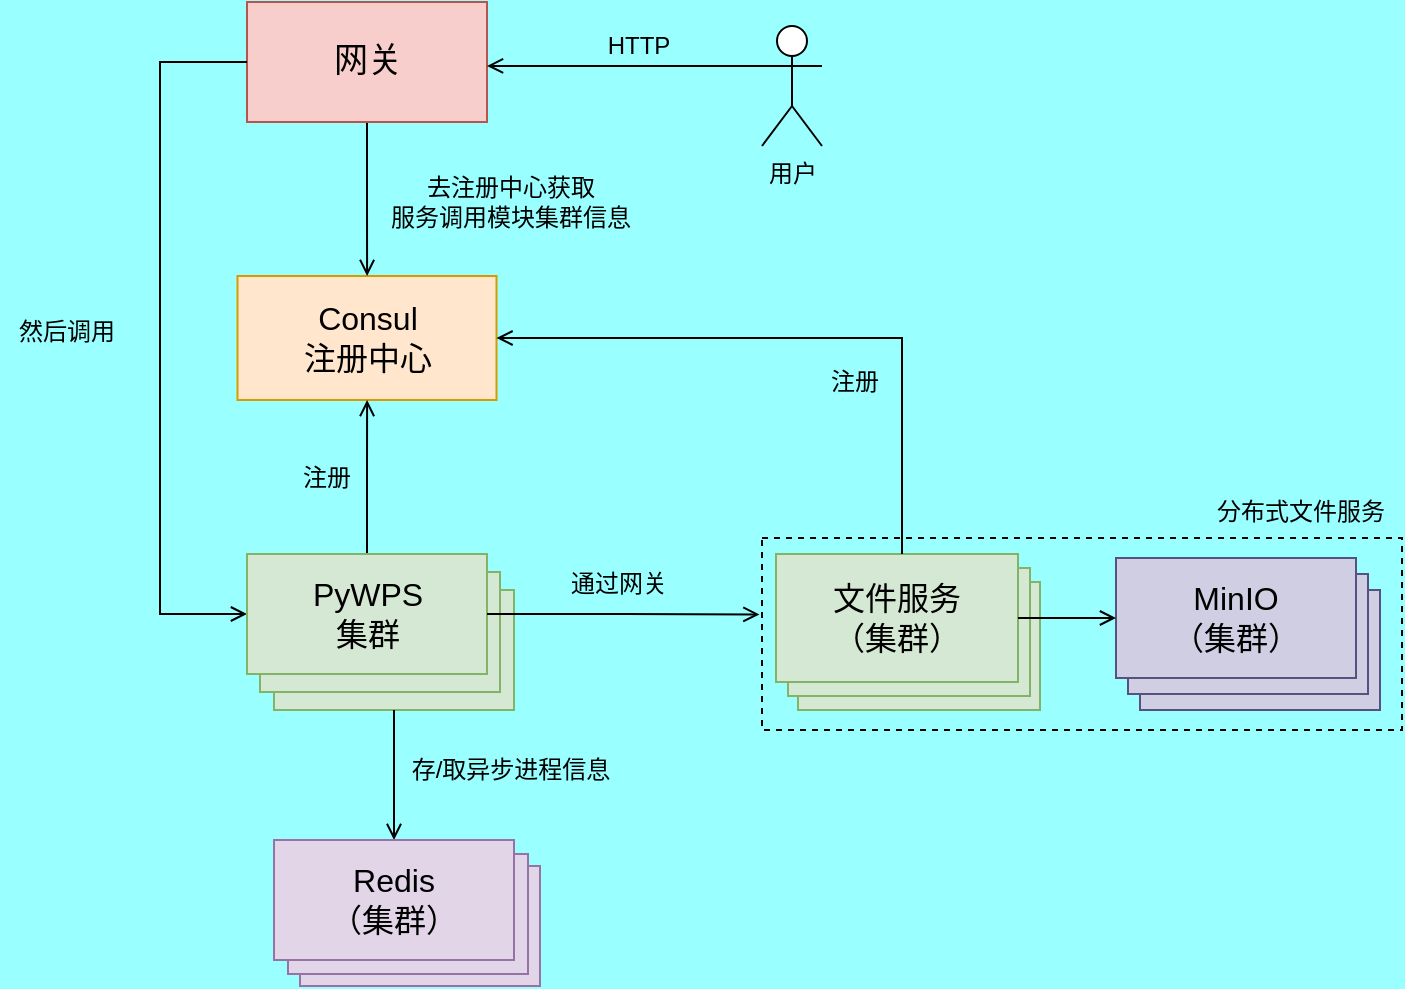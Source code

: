 <mxfile compressed="true" version="24.5.1" type="device"><diagram name="总体架构" id="um61lCRtK5Swq_zVHFhC"><mxGraphModel dx="1434" dy="836" grid="0" gridSize="10" guides="1" tooltips="1" connect="1" arrows="1" fold="1" page="0" pageScale="1" pageWidth="827" pageHeight="1169" background="#99FFFF" math="0" shadow="0"><root><mxCell id="0"/><mxCell id="1" parent="0"/><mxCell id="hV25eAa1DgaRUT5z71-g-20" value="" style="rounded=0;whiteSpace=wrap;html=1;fontFamily=Helvetica;fontSize=11;fontColor=default;labelBackgroundColor=default;strokeColor=default;dashed=1;fillColor=none;" parent="1" vertex="1"><mxGeometry x="623" y="354" width="320" height="96" as="geometry"/></mxCell><mxCell id="CDNdN_m22lbI_4HeYdGC-1" value="&lt;font style=&quot;font-size: 16px;&quot;&gt;Consul&lt;/font&gt;&lt;div style=&quot;font-size: 16px;&quot;&gt;&lt;font style=&quot;font-size: 16px;&quot;&gt;注册中心&lt;/font&gt;&lt;/div&gt;" style="rounded=0;whiteSpace=wrap;html=1;fillColor=#ffe6cc;strokeColor=#d79b00;" parent="1" vertex="1"><mxGeometry x="360.75" y="223" width="129.5" height="62" as="geometry"/></mxCell><mxCell id="CDNdN_m22lbI_4HeYdGC-9" value="注册" style="text;html=1;align=center;verticalAlign=middle;resizable=0;points=[];autosize=1;strokeColor=none;fillColor=none;" parent="1" vertex="1"><mxGeometry x="382" y="309" width="46" height="29" as="geometry"/></mxCell><mxCell id="CDNdN_m22lbI_4HeYdGC-18" style="edgeStyle=orthogonalEdgeStyle;rounded=0;orthogonalLoop=1;jettySize=auto;html=1;strokeColor=default;align=center;verticalAlign=middle;fontFamily=Helvetica;fontSize=11;fontColor=default;labelBackgroundColor=default;endArrow=open;endFill=0;" parent="1" source="CDNdN_m22lbI_4HeYdGC-16" target="CDNdN_m22lbI_4HeYdGC-1" edge="1"><mxGeometry relative="1" as="geometry"/></mxCell><mxCell id="CDNdN_m22lbI_4HeYdGC-16" value="&lt;font style=&quot;font-size: 17px;&quot;&gt;网关&lt;/font&gt;" style="rounded=0;whiteSpace=wrap;html=1;fillColor=#f8cecc;strokeColor=#b85450;" parent="1" vertex="1"><mxGeometry x="365.5" y="86" width="120" height="60" as="geometry"/></mxCell><mxCell id="CDNdN_m22lbI_4HeYdGC-20" value="去注册中心获取&lt;div&gt;服务调用模块集群信息&lt;/div&gt;" style="text;html=1;align=center;verticalAlign=middle;resizable=0;points=[];autosize=1;strokeColor=none;fillColor=none;" parent="1" vertex="1"><mxGeometry x="428" y="165" width="138" height="41" as="geometry"/></mxCell><mxCell id="CDNdN_m22lbI_4HeYdGC-22" value="然后调用" style="text;html=1;align=center;verticalAlign=middle;resizable=0;points=[];autosize=1;strokeColor=none;fillColor=none;" parent="1" vertex="1"><mxGeometry x="242" y="238" width="66" height="26" as="geometry"/></mxCell><mxCell id="CDNdN_m22lbI_4HeYdGC-24" style="edgeStyle=orthogonalEdgeStyle;rounded=0;orthogonalLoop=1;jettySize=auto;html=1;strokeColor=default;align=center;verticalAlign=middle;fontFamily=Helvetica;fontSize=11;fontColor=default;labelBackgroundColor=default;endArrow=open;endFill=0;exitX=0;exitY=0.333;exitDx=0;exitDy=0;exitPerimeter=0;" parent="1" source="CDNdN_m22lbI_4HeYdGC-23" target="CDNdN_m22lbI_4HeYdGC-16" edge="1"><mxGeometry relative="1" as="geometry"><mxPoint x="620" y="9" as="sourcePoint"/><Array as="points"><mxPoint x="623" y="118"/></Array></mxGeometry></mxCell><mxCell id="CDNdN_m22lbI_4HeYdGC-23" value="用户" style="shape=umlActor;verticalLabelPosition=bottom;verticalAlign=top;html=1;outlineConnect=0;" parent="1" vertex="1"><mxGeometry x="623" y="98" width="30" height="60" as="geometry"/></mxCell><mxCell id="CDNdN_m22lbI_4HeYdGC-25" value="HTTP" style="text;html=1;align=center;verticalAlign=middle;resizable=0;points=[];autosize=1;strokeColor=none;fillColor=none;" parent="1" vertex="1"><mxGeometry x="537" y="95" width="47" height="25" as="geometry"/></mxCell><mxCell id="HA1Ep-mTGv1zQrVdYoo_-2" style="edgeStyle=orthogonalEdgeStyle;rounded=0;orthogonalLoop=1;jettySize=auto;html=1;strokeColor=default;align=center;verticalAlign=middle;fontFamily=Helvetica;fontSize=11;fontColor=default;labelBackgroundColor=default;endArrow=open;endFill=0;" parent="1" source="CDNdN_m22lbI_4HeYdGC-27" target="CDNdN_m22lbI_4HeYdGC-1" edge="1"><mxGeometry relative="1" as="geometry"/></mxCell><mxCell id="HA1Ep-mTGv1zQrVdYoo_-4" style="edgeStyle=orthogonalEdgeStyle;rounded=0;orthogonalLoop=1;jettySize=auto;html=1;strokeColor=default;align=center;verticalAlign=middle;fontFamily=Helvetica;fontSize=11;fontColor=default;labelBackgroundColor=default;endArrow=open;endFill=0;" parent="1" source="CDNdN_m22lbI_4HeYdGC-16" target="CDNdN_m22lbI_4HeYdGC-27" edge="1"><mxGeometry relative="1" as="geometry"><Array as="points"><mxPoint x="322" y="116"/><mxPoint x="322" y="392"/></Array><mxPoint x="218.128" y="369.676" as="targetPoint"/></mxGeometry></mxCell><mxCell id="hV25eAa1DgaRUT5z71-g-3" value="存/取异步进程信息" style="text;html=1;align=center;verticalAlign=middle;resizable=0;points=[];autosize=1;strokeColor=none;fillColor=none;" parent="1" vertex="1"><mxGeometry x="438.5" y="457" width="117" height="26" as="geometry"/></mxCell><mxCell id="hV25eAa1DgaRUT5z71-g-8" value="" style="group" parent="1" vertex="1" connectable="0"><mxGeometry x="365.5" y="362" width="133.5" height="78" as="geometry"/></mxCell><mxCell id="hV25eAa1DgaRUT5z71-g-6" value="" style="rounded=0;whiteSpace=wrap;html=1;fillColor=#d5e8d4;strokeColor=#82b366;" parent="hV25eAa1DgaRUT5z71-g-8" vertex="1"><mxGeometry x="13.5" y="18" width="120" height="60" as="geometry"/></mxCell><mxCell id="CDNdN_m22lbI_4HeYdGC-26" value="" style="rounded=0;whiteSpace=wrap;html=1;fillColor=#d5e8d4;strokeColor=#82b366;" parent="hV25eAa1DgaRUT5z71-g-8" vertex="1"><mxGeometry x="6.5" y="9" width="120" height="60" as="geometry"/></mxCell><mxCell id="CDNdN_m22lbI_4HeYdGC-27" value="&lt;font style=&quot;font-size: 16px;&quot;&gt;PyWPS&lt;/font&gt;&lt;div style=&quot;font-size: 16px;&quot;&gt;&lt;font style=&quot;font-size: 16px;&quot;&gt;集群&lt;/font&gt;&lt;/div&gt;" style="rounded=0;whiteSpace=wrap;html=1;fillColor=#d5e8d4;strokeColor=#82b366;" parent="hV25eAa1DgaRUT5z71-g-8" vertex="1"><mxGeometry width="120" height="60" as="geometry"/></mxCell><mxCell id="hV25eAa1DgaRUT5z71-g-11" value="" style="group" parent="1" vertex="1" connectable="0"><mxGeometry x="630" y="362" width="132" height="78" as="geometry"/></mxCell><mxCell id="hV25eAa1DgaRUT5z71-g-10" value="&lt;font style=&quot;font-size: 17px;&quot;&gt;文件服务&lt;/font&gt;&lt;div&gt;&lt;font style=&quot;font-size: 17px;&quot;&gt;（集群）&lt;/font&gt;&lt;/div&gt;" style="rounded=0;whiteSpace=wrap;html=1;fillColor=#d5e8d4;strokeColor=#82b366;" parent="hV25eAa1DgaRUT5z71-g-11" vertex="1"><mxGeometry x="11" y="14" width="121" height="64" as="geometry"/></mxCell><mxCell id="hV25eAa1DgaRUT5z71-g-9" value="&lt;font style=&quot;font-size: 17px;&quot;&gt;文件服务&lt;/font&gt;&lt;div&gt;&lt;font style=&quot;font-size: 17px;&quot;&gt;（集群）&lt;/font&gt;&lt;/div&gt;" style="rounded=0;whiteSpace=wrap;html=1;fillColor=#d5e8d4;strokeColor=#82b366;" parent="hV25eAa1DgaRUT5z71-g-11" vertex="1"><mxGeometry x="6" y="7" width="121" height="64" as="geometry"/></mxCell><mxCell id="hV25eAa1DgaRUT5z71-g-4" value="&lt;font style=&quot;font-size: 16px;&quot;&gt;文件服务&lt;/font&gt;&lt;div style=&quot;font-size: 16px;&quot;&gt;&lt;font style=&quot;font-size: 16px;&quot;&gt;（集群）&lt;/font&gt;&lt;/div&gt;" style="rounded=0;whiteSpace=wrap;html=1;fillColor=#d5e8d4;strokeColor=#82b366;" parent="hV25eAa1DgaRUT5z71-g-11" vertex="1"><mxGeometry width="121" height="64" as="geometry"/></mxCell><mxCell id="hV25eAa1DgaRUT5z71-g-12" style="edgeStyle=orthogonalEdgeStyle;rounded=0;orthogonalLoop=1;jettySize=auto;html=1;entryX=1;entryY=0.5;entryDx=0;entryDy=0;strokeColor=default;align=center;verticalAlign=middle;fontFamily=Helvetica;fontSize=11;fontColor=default;labelBackgroundColor=default;endArrow=open;endFill=0;" parent="1" source="hV25eAa1DgaRUT5z71-g-4" target="CDNdN_m22lbI_4HeYdGC-1" edge="1"><mxGeometry relative="1" as="geometry"><Array as="points"><mxPoint x="693" y="254"/></Array></mxGeometry></mxCell><mxCell id="hV25eAa1DgaRUT5z71-g-13" value="注册" style="text;html=1;align=center;verticalAlign=middle;resizable=0;points=[];autosize=1;strokeColor=none;fillColor=none;" parent="1" vertex="1"><mxGeometry x="645.5" y="261" width="46" height="29" as="geometry"/></mxCell><mxCell id="hV25eAa1DgaRUT5z71-g-17" value="" style="group" parent="1" vertex="1" connectable="0"><mxGeometry x="800" y="364" width="132" height="76" as="geometry"/></mxCell><mxCell id="hV25eAa1DgaRUT5z71-g-16" value="" style="rounded=0;whiteSpace=wrap;html=1;fillColor=#d0cee2;strokeColor=#56517e;" parent="hV25eAa1DgaRUT5z71-g-17" vertex="1"><mxGeometry x="12" y="16" width="120" height="60" as="geometry"/></mxCell><mxCell id="hV25eAa1DgaRUT5z71-g-15" value="" style="rounded=0;whiteSpace=wrap;html=1;fillColor=#d0cee2;strokeColor=#56517e;" parent="hV25eAa1DgaRUT5z71-g-17" vertex="1"><mxGeometry x="6" y="8" width="120" height="60" as="geometry"/></mxCell><mxCell id="hV25eAa1DgaRUT5z71-g-14" value="&lt;font style=&quot;font-size: 16px;&quot;&gt;MinIO&lt;/font&gt;&lt;div style=&quot;font-size: 16px;&quot;&gt;&lt;font style=&quot;font-size: 16px;&quot;&gt;（集群）&lt;/font&gt;&lt;/div&gt;" style="rounded=0;whiteSpace=wrap;html=1;fillColor=#d0cee2;strokeColor=#56517e;" parent="hV25eAa1DgaRUT5z71-g-17" vertex="1"><mxGeometry width="120" height="60" as="geometry"/></mxCell><mxCell id="hV25eAa1DgaRUT5z71-g-19" style="edgeStyle=orthogonalEdgeStyle;rounded=0;orthogonalLoop=1;jettySize=auto;html=1;entryX=0;entryY=0.5;entryDx=0;entryDy=0;strokeColor=default;align=center;verticalAlign=middle;fontFamily=Helvetica;fontSize=11;fontColor=default;labelBackgroundColor=default;endArrow=open;endFill=0;" parent="1" source="hV25eAa1DgaRUT5z71-g-4" target="hV25eAa1DgaRUT5z71-g-14" edge="1"><mxGeometry relative="1" as="geometry"/></mxCell><mxCell id="hV25eAa1DgaRUT5z71-g-21" style="edgeStyle=orthogonalEdgeStyle;rounded=0;orthogonalLoop=1;jettySize=auto;html=1;strokeColor=default;align=center;verticalAlign=middle;fontFamily=Helvetica;fontSize=11;fontColor=default;labelBackgroundColor=default;endArrow=open;endFill=0;" parent="1" source="hV25eAa1DgaRUT5z71-g-6" target="hV25eAa1DgaRUT5z71-g-1" edge="1"><mxGeometry relative="1" as="geometry"/></mxCell><mxCell id="hV25eAa1DgaRUT5z71-g-22" style="edgeStyle=orthogonalEdgeStyle;rounded=0;orthogonalLoop=1;jettySize=auto;html=1;entryX=-0.004;entryY=0.398;entryDx=0;entryDy=0;entryPerimeter=0;strokeColor=default;align=center;verticalAlign=middle;fontFamily=Helvetica;fontSize=11;fontColor=default;labelBackgroundColor=default;endArrow=open;endFill=0;" parent="1" source="CDNdN_m22lbI_4HeYdGC-27" target="hV25eAa1DgaRUT5z71-g-20" edge="1"><mxGeometry relative="1" as="geometry"/></mxCell><mxCell id="hV25eAa1DgaRUT5z71-g-26" value="通过网关" style="text;html=1;align=center;verticalAlign=middle;resizable=0;points=[];autosize=1;strokeColor=none;fillColor=none;" parent="1" vertex="1"><mxGeometry x="518" y="364" width="66" height="26" as="geometry"/></mxCell><mxCell id="z0w1kRfd9tqwYGb8Ldtq-3" value="" style="group" parent="1" vertex="1" connectable="0"><mxGeometry x="379" y="505" width="133" height="73" as="geometry"/></mxCell><mxCell id="z0w1kRfd9tqwYGb8Ldtq-2" value="&lt;font style=&quot;font-size: 16px;&quot;&gt;Redis&lt;/font&gt;&lt;div style=&quot;font-size: 16px;&quot;&gt;&lt;font style=&quot;font-size: 16px;&quot;&gt;（集群）&lt;/font&gt;&lt;/div&gt;" style="rounded=0;whiteSpace=wrap;html=1;fillColor=#e1d5e7;strokeColor=#9673a6;" parent="z0w1kRfd9tqwYGb8Ldtq-3" vertex="1"><mxGeometry x="13" y="13" width="120" height="60" as="geometry"/></mxCell><mxCell id="z0w1kRfd9tqwYGb8Ldtq-1" value="&lt;font style=&quot;font-size: 16px;&quot;&gt;Redis&lt;/font&gt;&lt;div style=&quot;font-size: 16px;&quot;&gt;&lt;font style=&quot;font-size: 16px;&quot;&gt;（集群）&lt;/font&gt;&lt;/div&gt;" style="rounded=0;whiteSpace=wrap;html=1;fillColor=#e1d5e7;strokeColor=#9673a6;" parent="z0w1kRfd9tqwYGb8Ldtq-3" vertex="1"><mxGeometry x="7" y="7" width="120" height="60" as="geometry"/></mxCell><mxCell id="hV25eAa1DgaRUT5z71-g-1" value="&lt;font style=&quot;font-size: 16px;&quot;&gt;Redis&lt;/font&gt;&lt;div style=&quot;font-size: 16px;&quot;&gt;&lt;font style=&quot;font-size: 16px;&quot;&gt;（集群）&lt;/font&gt;&lt;/div&gt;" style="rounded=0;whiteSpace=wrap;html=1;fillColor=#e1d5e7;strokeColor=#9673a6;" parent="z0w1kRfd9tqwYGb8Ldtq-3" vertex="1"><mxGeometry width="120" height="60" as="geometry"/></mxCell><mxCell id="z0w1kRfd9tqwYGb8Ldtq-4" value="分布式文件服务" style="text;html=1;align=center;verticalAlign=middle;resizable=0;points=[];autosize=1;strokeColor=none;fillColor=none;" parent="1" vertex="1"><mxGeometry x="841" y="328" width="102" height="26" as="geometry"/></mxCell></root></mxGraphModel></diagram></mxfile>